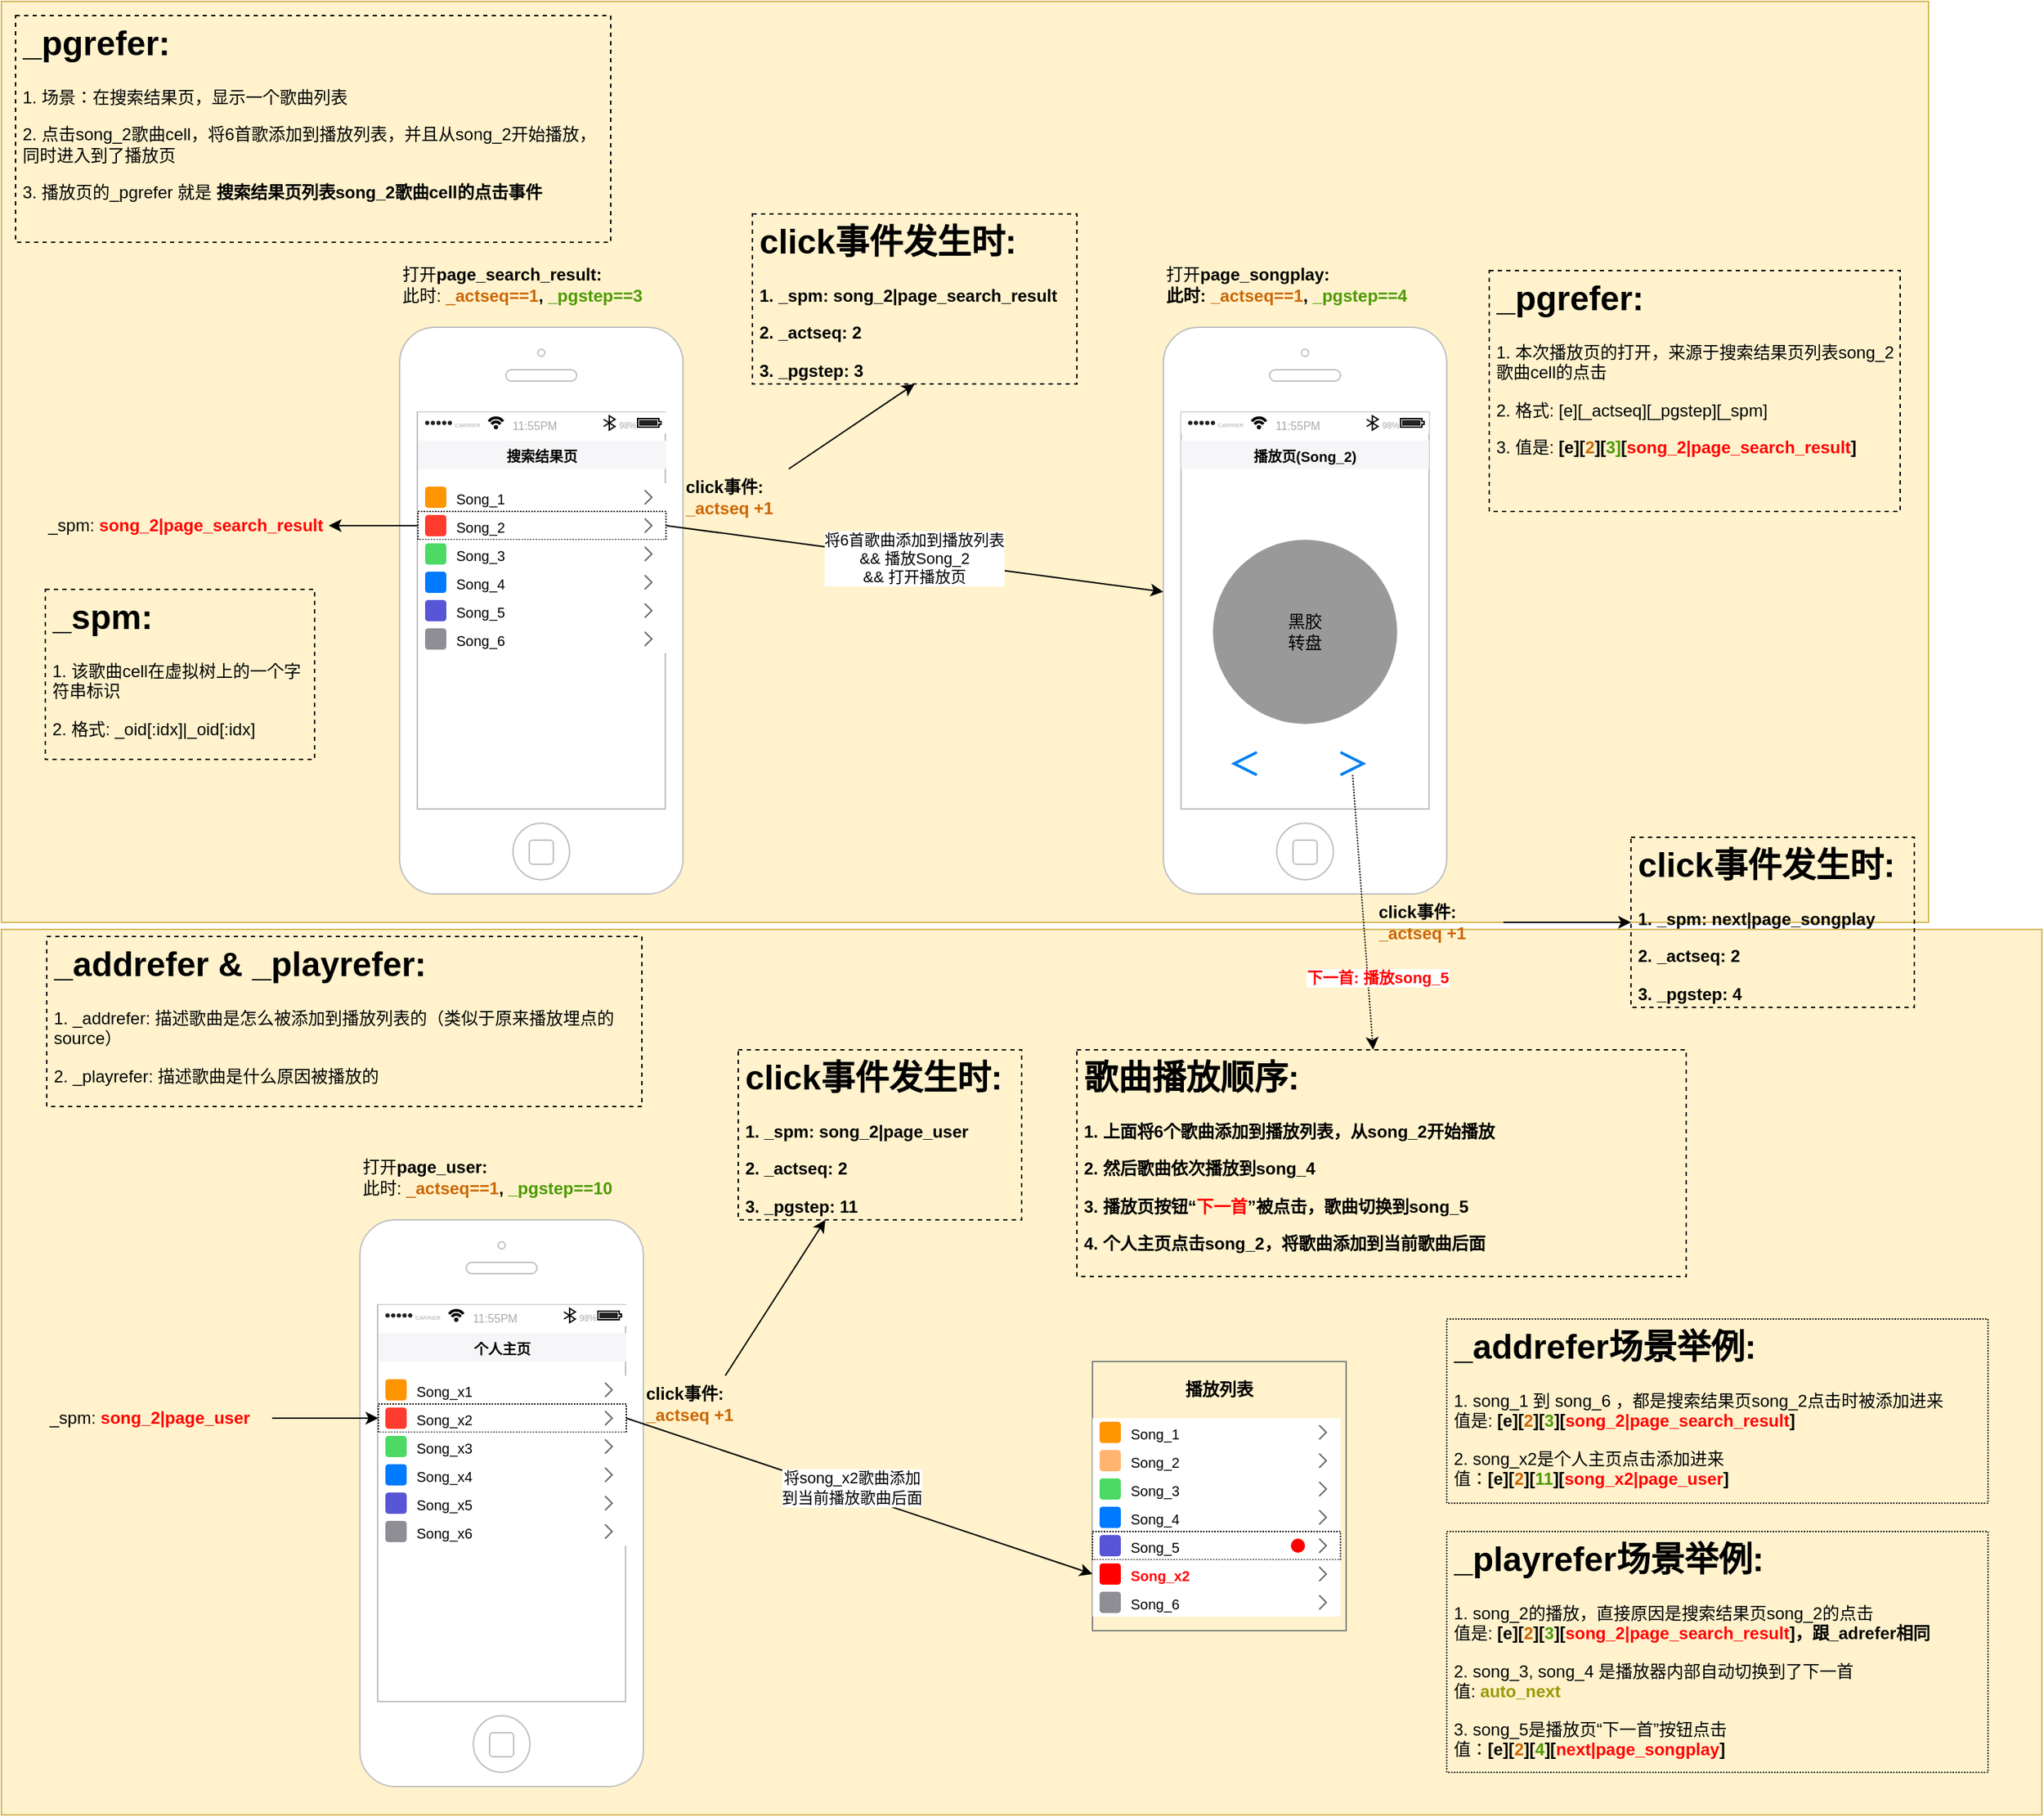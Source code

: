 <mxfile version="14.9.3" type="github">
  <diagram id="2d6VyGCob0dpQfUCWXrP" name="Page-1">
    <mxGraphModel dx="1666" dy="769" grid="1" gridSize="10" guides="1" tooltips="1" connect="1" arrows="1" fold="1" page="1" pageScale="1" pageWidth="827" pageHeight="1169" math="0" shadow="0">
      <root>
        <mxCell id="0" />
        <mxCell id="1" parent="0" />
        <mxCell id="RHOeQ5nuBcO2eh5tlr7r-1" value="" style="rounded=0;whiteSpace=wrap;html=1;fillColor=#fff2cc;strokeColor=#d6b656;" vertex="1" parent="1">
          <mxGeometry x="20" y="705" width="1440" height="625" as="geometry" />
        </mxCell>
        <mxCell id="n5WvTJoM9-6J8rUbUYpR-1" value="" style="rounded=0;whiteSpace=wrap;html=1;fillColor=#fff2cc;strokeColor=#d6b656;" parent="1" vertex="1">
          <mxGeometry x="20" y="50" width="1360" height="650" as="geometry" />
        </mxCell>
        <mxCell id="yfKhijPMggqKRTxiLk1A-2" value="" style="html=1;verticalLabelPosition=bottom;labelBackgroundColor=#ffffff;verticalAlign=top;shadow=0;dashed=0;strokeWidth=1;shape=mxgraph.ios7.misc.iphone;strokeColor=#c0c0c0;" parent="1" vertex="1">
          <mxGeometry x="301" y="280" width="200" height="400" as="geometry" />
        </mxCell>
        <mxCell id="yfKhijPMggqKRTxiLk1A-10" value="" style="html=1;strokeWidth=1;shadow=0;dashed=0;shape=mxgraph.ios7ui.appBar;fillColor=#ffffff;gradientColor=none;" parent="1" vertex="1">
          <mxGeometry x="314" y="340" width="175" height="15" as="geometry" />
        </mxCell>
        <mxCell id="yfKhijPMggqKRTxiLk1A-11" value="CARRIER" style="shape=rect;align=left;fontSize=8;spacingLeft=24;fontSize=4;fontColor=#aaaaaa;strokeColor=none;fillColor=none;spacingTop=4;" parent="yfKhijPMggqKRTxiLk1A-10" vertex="1">
          <mxGeometry y="0.5" width="50" height="13" relative="1" as="geometry">
            <mxPoint y="-6.5" as="offset" />
          </mxGeometry>
        </mxCell>
        <mxCell id="yfKhijPMggqKRTxiLk1A-12" value="11:55PM" style="shape=rect;fontSize=8;fontColor=#aaaaaa;strokeColor=none;fillColor=none;spacingTop=4;" parent="yfKhijPMggqKRTxiLk1A-10" vertex="1">
          <mxGeometry x="0.5" y="0.5" width="50" height="13" relative="1" as="geometry">
            <mxPoint x="-30" y="-6.5" as="offset" />
          </mxGeometry>
        </mxCell>
        <mxCell id="yfKhijPMggqKRTxiLk1A-13" value="98%" style="shape=rect;align=right;fontSize=8;spacingRight=19;fontSize=6;fontColor=#aaaaaa;strokeColor=none;fillColor=none;spacingTop=4;" parent="yfKhijPMggqKRTxiLk1A-10" vertex="1">
          <mxGeometry x="1" y="0.5" width="45" height="13" relative="1" as="geometry">
            <mxPoint x="-45" y="-6.5" as="offset" />
          </mxGeometry>
        </mxCell>
        <mxCell id="yfKhijPMggqKRTxiLk1A-14" value="" style="html=1;verticalLabelPosition=bottom;labelBackgroundColor=#ffffff;verticalAlign=top;shadow=0;dashed=0;strokeWidth=1;shape=mxgraph.ios7.misc.iphone;strokeColor=#c0c0c0;" parent="1" vertex="1">
          <mxGeometry x="840" y="280" width="200" height="400" as="geometry" />
        </mxCell>
        <mxCell id="yfKhijPMggqKRTxiLk1A-15" value="" style="shape=rect;fillColor=#F6F6F8;strokeColor=none;" parent="1" vertex="1">
          <mxGeometry x="314" y="360" width="175" height="20" as="geometry" />
        </mxCell>
        <mxCell id="yfKhijPMggqKRTxiLk1A-16" value="搜索结果页" style="text;fontSize=10;verticalAlign=middle;align=center;spacingTop=2;fontStyle=1" parent="yfKhijPMggqKRTxiLk1A-15" vertex="1">
          <mxGeometry x="58.689" width="57.622" height="20" as="geometry" />
        </mxCell>
        <mxCell id="yfKhijPMggqKRTxiLk1A-24" value="" style="shape=rect;strokeColor=none;fillColor=#ffffff;gradientColor=none;shadow=0;" parent="1" vertex="1">
          <mxGeometry x="314" y="390" width="175" height="120" as="geometry" />
        </mxCell>
        <mxCell id="yfKhijPMggqKRTxiLk1A-25" value="Song_1" style="shape=rect;strokeColor=none;fontSize=10;fontColor=#000000;resizeWidth=1;align=left;spacingLeft=25;spacingTop=2;" parent="yfKhijPMggqKRTxiLk1A-24" vertex="1">
          <mxGeometry width="175" height="20" relative="1" as="geometry" />
        </mxCell>
        <mxCell id="yfKhijPMggqKRTxiLk1A-26" value="" style="shape=rect;rounded=1;rSize=3;strokeColor=none;fillColor=#FF9501;" parent="yfKhijPMggqKRTxiLk1A-25" vertex="1">
          <mxGeometry y="0.5" width="15" height="15" relative="1" as="geometry">
            <mxPoint x="5" y="-7.5" as="offset" />
          </mxGeometry>
        </mxCell>
        <mxCell id="yfKhijPMggqKRTxiLk1A-27" value="" style="shape=mxgraph.ios7.misc.right;strokeColor=#666666;" parent="yfKhijPMggqKRTxiLk1A-25" vertex="1">
          <mxGeometry x="1" y="0.5" width="5" height="10" relative="1" as="geometry">
            <mxPoint x="-15" y="-5" as="offset" />
          </mxGeometry>
        </mxCell>
        <mxCell id="yfKhijPMggqKRTxiLk1A-28" value="Song_2" style="shape=rect;fontSize=10;fontColor=#000000;resizeWidth=1;align=left;spacingLeft=25;spacingTop=2;dashed=1;dashPattern=1 1;" parent="yfKhijPMggqKRTxiLk1A-24" vertex="1">
          <mxGeometry width="175" height="20" relative="1" as="geometry">
            <mxPoint y="20" as="offset" />
          </mxGeometry>
        </mxCell>
        <mxCell id="yfKhijPMggqKRTxiLk1A-29" value="" style="shape=rect;rounded=1;rSize=3;strokeColor=none;fillColor=#FF3B2F;" parent="yfKhijPMggqKRTxiLk1A-28" vertex="1">
          <mxGeometry y="0.5" width="15" height="15" relative="1" as="geometry">
            <mxPoint x="5" y="-7.5" as="offset" />
          </mxGeometry>
        </mxCell>
        <mxCell id="yfKhijPMggqKRTxiLk1A-30" value="" style="shape=mxgraph.ios7.misc.right;strokeColor=#666666;" parent="yfKhijPMggqKRTxiLk1A-28" vertex="1">
          <mxGeometry x="1" y="0.5" width="5" height="10" relative="1" as="geometry">
            <mxPoint x="-15" y="-5" as="offset" />
          </mxGeometry>
        </mxCell>
        <mxCell id="yfKhijPMggqKRTxiLk1A-31" value="Song_3" style="shape=rect;strokeColor=none;fontSize=10;fontColor=#000000;resizeWidth=1;align=left;spacingLeft=25;spacingTop=2;" parent="yfKhijPMggqKRTxiLk1A-24" vertex="1">
          <mxGeometry width="175" height="20" relative="1" as="geometry">
            <mxPoint y="40" as="offset" />
          </mxGeometry>
        </mxCell>
        <mxCell id="yfKhijPMggqKRTxiLk1A-32" value="" style="shape=rect;rounded=1;rSize=3;strokeColor=none;fillColor=#4CDA64;" parent="yfKhijPMggqKRTxiLk1A-31" vertex="1">
          <mxGeometry y="0.5" width="15" height="15" relative="1" as="geometry">
            <mxPoint x="5" y="-7.5" as="offset" />
          </mxGeometry>
        </mxCell>
        <mxCell id="yfKhijPMggqKRTxiLk1A-33" value="" style="shape=mxgraph.ios7.misc.right;strokeColor=#666666;" parent="yfKhijPMggqKRTxiLk1A-31" vertex="1">
          <mxGeometry x="1" y="0.5" width="5" height="10" relative="1" as="geometry">
            <mxPoint x="-15" y="-5" as="offset" />
          </mxGeometry>
        </mxCell>
        <mxCell id="yfKhijPMggqKRTxiLk1A-34" value="Song_4" style="shape=rect;strokeColor=none;fontSize=10;fontColor=#000000;resizeWidth=1;align=left;spacingLeft=25;spacingTop=2;" parent="yfKhijPMggqKRTxiLk1A-24" vertex="1">
          <mxGeometry width="175" height="20" relative="1" as="geometry">
            <mxPoint y="60" as="offset" />
          </mxGeometry>
        </mxCell>
        <mxCell id="yfKhijPMggqKRTxiLk1A-35" value="" style="shape=rect;rounded=1;rSize=3;strokeColor=none;fillColor=#007AFF;" parent="yfKhijPMggqKRTxiLk1A-34" vertex="1">
          <mxGeometry y="0.5" width="15" height="15" relative="1" as="geometry">
            <mxPoint x="5" y="-7.5" as="offset" />
          </mxGeometry>
        </mxCell>
        <mxCell id="yfKhijPMggqKRTxiLk1A-36" value="" style="shape=mxgraph.ios7.misc.right;strokeColor=#666666;" parent="yfKhijPMggqKRTxiLk1A-34" vertex="1">
          <mxGeometry x="1" y="0.5" width="5" height="10" relative="1" as="geometry">
            <mxPoint x="-15" y="-5" as="offset" />
          </mxGeometry>
        </mxCell>
        <mxCell id="yfKhijPMggqKRTxiLk1A-58" style="edgeStyle=none;rounded=0;orthogonalLoop=1;jettySize=auto;html=1;" parent="yfKhijPMggqKRTxiLk1A-24" source="yfKhijPMggqKRTxiLk1A-28" target="yfKhijPMggqKRTxiLk1A-57" edge="1">
          <mxGeometry relative="1" as="geometry" />
        </mxCell>
        <mxCell id="yfKhijPMggqKRTxiLk1A-49" value="将6首歌曲添加到播放列表&lt;br&gt;&amp;amp;&amp;amp; 播放Song_2&lt;br&gt;&amp;amp;&amp;amp; 打开播放页" style="rounded=0;orthogonalLoop=1;jettySize=auto;html=1;exitX=1;exitY=0.5;exitDx=0;exitDy=0;" parent="yfKhijPMggqKRTxiLk1A-24" source="yfKhijPMggqKRTxiLk1A-28" target="yfKhijPMggqKRTxiLk1A-14" edge="1">
          <mxGeometry relative="1" as="geometry" />
        </mxCell>
        <mxCell id="yfKhijPMggqKRTxiLk1A-37" value="Song_5" style="shape=rect;strokeColor=none;fontSize=10;fontColor=#000000;resizeWidth=1;align=left;spacingLeft=25;spacingTop=2;" parent="yfKhijPMggqKRTxiLk1A-24" vertex="1">
          <mxGeometry width="175" height="20" relative="1" as="geometry">
            <mxPoint y="80" as="offset" />
          </mxGeometry>
        </mxCell>
        <mxCell id="yfKhijPMggqKRTxiLk1A-38" value="" style="shape=rect;rounded=1;rSize=3;strokeColor=none;fillColor=#5855D6;" parent="yfKhijPMggqKRTxiLk1A-37" vertex="1">
          <mxGeometry y="0.5" width="15" height="15" relative="1" as="geometry">
            <mxPoint x="5" y="-7.5" as="offset" />
          </mxGeometry>
        </mxCell>
        <mxCell id="yfKhijPMggqKRTxiLk1A-39" value="" style="shape=mxgraph.ios7.misc.right;strokeColor=#666666;" parent="yfKhijPMggqKRTxiLk1A-37" vertex="1">
          <mxGeometry x="1" y="0.5" width="5" height="10" relative="1" as="geometry">
            <mxPoint x="-15" y="-5" as="offset" />
          </mxGeometry>
        </mxCell>
        <mxCell id="yfKhijPMggqKRTxiLk1A-40" value="Song_6" style="shape=rect;strokeColor=none;fontSize=10;fontColor=#000000;resizeWidth=1;align=left;spacingLeft=25;spacingTop=2;" parent="yfKhijPMggqKRTxiLk1A-24" vertex="1">
          <mxGeometry width="175" height="20" relative="1" as="geometry">
            <mxPoint y="100" as="offset" />
          </mxGeometry>
        </mxCell>
        <mxCell id="yfKhijPMggqKRTxiLk1A-41" value="" style="shape=rect;rounded=1;rSize=3;strokeColor=none;fillColor=#8F8E94;" parent="yfKhijPMggqKRTxiLk1A-40" vertex="1">
          <mxGeometry y="0.5" width="15" height="15" relative="1" as="geometry">
            <mxPoint x="5" y="-7.5" as="offset" />
          </mxGeometry>
        </mxCell>
        <mxCell id="yfKhijPMggqKRTxiLk1A-42" value="" style="shape=mxgraph.ios7.misc.right;strokeColor=#666666;" parent="yfKhijPMggqKRTxiLk1A-40" vertex="1">
          <mxGeometry x="1" y="0.5" width="5" height="10" relative="1" as="geometry">
            <mxPoint x="-15" y="-5" as="offset" />
          </mxGeometry>
        </mxCell>
        <mxCell id="yfKhijPMggqKRTxiLk1A-43" value="" style="shape=rect;fillColor=#F6F6F8;strokeColor=none;" parent="1" vertex="1">
          <mxGeometry x="852.5" y="360" width="175" height="20" as="geometry" />
        </mxCell>
        <mxCell id="yfKhijPMggqKRTxiLk1A-44" value="播放页(Song_2)" style="text;fontSize=10;verticalAlign=middle;align=center;spacingTop=2;fontStyle=1" parent="yfKhijPMggqKRTxiLk1A-43" vertex="1">
          <mxGeometry x="58.689" width="57.622" height="20" as="geometry" />
        </mxCell>
        <mxCell id="yfKhijPMggqKRTxiLk1A-45" value="" style="html=1;strokeWidth=1;shadow=0;dashed=0;shape=mxgraph.ios7ui.appBar;fillColor=#ffffff;gradientColor=none;" parent="1" vertex="1">
          <mxGeometry x="852.5" y="340" width="175" height="15" as="geometry" />
        </mxCell>
        <mxCell id="yfKhijPMggqKRTxiLk1A-46" value="CARRIER" style="shape=rect;align=left;fontSize=8;spacingLeft=24;fontSize=4;fontColor=#aaaaaa;strokeColor=none;fillColor=none;spacingTop=4;" parent="yfKhijPMggqKRTxiLk1A-45" vertex="1">
          <mxGeometry y="0.5" width="50" height="13" relative="1" as="geometry">
            <mxPoint y="-6.5" as="offset" />
          </mxGeometry>
        </mxCell>
        <mxCell id="yfKhijPMggqKRTxiLk1A-47" value="11:55PM" style="shape=rect;fontSize=8;fontColor=#aaaaaa;strokeColor=none;fillColor=none;spacingTop=4;" parent="yfKhijPMggqKRTxiLk1A-45" vertex="1">
          <mxGeometry x="0.5" y="0.5" width="50" height="13" relative="1" as="geometry">
            <mxPoint x="-30" y="-6.5" as="offset" />
          </mxGeometry>
        </mxCell>
        <mxCell id="yfKhijPMggqKRTxiLk1A-48" value="98%" style="shape=rect;align=right;fontSize=8;spacingRight=19;fontSize=6;fontColor=#aaaaaa;strokeColor=none;fillColor=none;spacingTop=4;" parent="yfKhijPMggqKRTxiLk1A-45" vertex="1">
          <mxGeometry x="1" y="0.5" width="45" height="13" relative="1" as="geometry">
            <mxPoint x="-45" y="-6.5" as="offset" />
          </mxGeometry>
        </mxCell>
        <mxCell id="yfKhijPMggqKRTxiLk1A-52" value="黑胶&lt;br&gt;转盘" style="ellipse;whiteSpace=wrap;html=1;aspect=fixed;shadow=0;gradientColor=none;strokeColor=none;fillColor=#999999;" parent="1" vertex="1">
          <mxGeometry x="875" y="430" width="130" height="130" as="geometry" />
        </mxCell>
        <mxCell id="yfKhijPMggqKRTxiLk1A-54" value="打开&lt;b&gt;page_search_result:&lt;/b&gt;&lt;br&gt;此时: &lt;font color=&quot;#cc6600&quot;&gt;_&lt;/font&gt;&lt;b&gt;&lt;font color=&quot;#cc6600&quot;&gt;actseq==1&lt;/font&gt;, &lt;font color=&quot;#4d9900&quot;&gt;_pgstep==3&lt;/font&gt;&lt;br&gt;&lt;/b&gt;" style="text;html=1;strokeColor=none;fillColor=none;align=left;verticalAlign=middle;whiteSpace=wrap;rounded=0;shadow=0;" parent="1" vertex="1">
          <mxGeometry x="301" y="230" width="210" height="40" as="geometry" />
        </mxCell>
        <mxCell id="yfKhijPMggqKRTxiLk1A-57" value="_spm: &lt;b&gt;&lt;font color=&quot;#ff0000&quot;&gt;song_2|page_search_result&lt;/font&gt;&lt;/b&gt;" style="text;html=1;strokeColor=none;fillColor=none;align=left;verticalAlign=middle;whiteSpace=wrap;rounded=0;shadow=0;" parent="1" vertex="1">
          <mxGeometry x="51" y="410" width="200" height="20" as="geometry" />
        </mxCell>
        <mxCell id="yfKhijPMggqKRTxiLk1A-107" style="edgeStyle=none;rounded=0;orthogonalLoop=1;jettySize=auto;html=1;entryX=0.5;entryY=1;entryDx=0;entryDy=0;" parent="1" source="yfKhijPMggqKRTxiLk1A-59" target="yfKhijPMggqKRTxiLk1A-106" edge="1">
          <mxGeometry relative="1" as="geometry" />
        </mxCell>
        <mxCell id="yfKhijPMggqKRTxiLk1A-59" value="&lt;b&gt;click事件:&lt;br&gt;&lt;font color=&quot;#cc6600&quot;&gt;_actseq +1&lt;/font&gt;&lt;br&gt;&lt;/b&gt;" style="text;html=1;strokeColor=none;fillColor=none;align=left;verticalAlign=middle;whiteSpace=wrap;rounded=0;shadow=0;" parent="1" vertex="1">
          <mxGeometry x="501" y="380" width="90" height="40" as="geometry" />
        </mxCell>
        <mxCell id="yfKhijPMggqKRTxiLk1A-60" value="打开&lt;b&gt;page_songplay:&lt;br&gt;此时: &lt;font color=&quot;#cc6600&quot;&gt;_actseq==1&lt;/font&gt;, &lt;font color=&quot;#4d9900&quot;&gt;_pgstep==4&lt;/font&gt;&lt;br&gt;&lt;/b&gt;" style="text;html=1;strokeColor=none;fillColor=none;align=left;verticalAlign=middle;whiteSpace=wrap;rounded=0;shadow=0;" parent="1" vertex="1">
          <mxGeometry x="840" y="230" width="200" height="40" as="geometry" />
        </mxCell>
        <mxCell id="yfKhijPMggqKRTxiLk1A-61" value="&lt;h1&gt;_pgrefer:&lt;/h1&gt;&lt;p&gt;1. 本次播放页的打开，来源于搜索结果页列表song_2歌曲cell的点击&lt;/p&gt;&lt;p&gt;2. 格式: [e][_actseq][_pgstep][_spm]&lt;/p&gt;&lt;p&gt;3. 值是: &lt;b&gt;[e][&lt;font color=&quot;#cc6600&quot;&gt;2&lt;/font&gt;][&lt;font color=&quot;#4d9900&quot;&gt;3]&lt;/font&gt;[&lt;font color=&quot;#ff0000&quot;&gt;song_2|page_search_result&lt;/font&gt;]&lt;/b&gt;&lt;/p&gt;" style="text;html=1;fillColor=none;spacing=5;spacingTop=-20;whiteSpace=wrap;overflow=hidden;rounded=0;shadow=0;strokeColor=#000000;dashed=1;" parent="1" vertex="1">
          <mxGeometry x="1070" y="240" width="290" height="170" as="geometry" />
        </mxCell>
        <mxCell id="yfKhijPMggqKRTxiLk1A-62" value="&lt;h1&gt;_pgrefer:&lt;/h1&gt;&lt;p&gt;1. 场景：在搜索结果页，显示一个歌曲列表&lt;/p&gt;&lt;p&gt;2. 点击song_2歌曲cell，将6首歌添加到播放列表，并且从song_2开始播放，同时进入到了播放页&lt;/p&gt;&lt;p&gt;3. 播放页的_pgrefer 就是 &lt;b&gt;搜索结果页列表song_2歌曲cell的点击事件&lt;/b&gt;&lt;/p&gt;" style="text;html=1;fillColor=none;spacing=5;spacingTop=-20;whiteSpace=wrap;overflow=hidden;rounded=0;shadow=0;dashed=1;strokeColor=#000000;" parent="1" vertex="1">
          <mxGeometry x="30" y="60" width="420" height="160" as="geometry" />
        </mxCell>
        <mxCell id="yfKhijPMggqKRTxiLk1A-63" value="&lt;h1&gt;_spm:&lt;/h1&gt;&lt;p&gt;1. 该歌曲cell在虚拟树上的一个字符串标识&lt;/p&gt;&lt;p&gt;2. 格式: _oid[:idx]|_oid[:idx]&lt;/p&gt;" style="text;html=1;fillColor=none;spacing=5;spacingTop=-20;whiteSpace=wrap;overflow=hidden;rounded=0;shadow=0;dashed=1;strokeColor=#000000;" parent="1" vertex="1">
          <mxGeometry x="51" y="465" width="190" height="120" as="geometry" />
        </mxCell>
        <mxCell id="yfKhijPMggqKRTxiLk1A-64" value="&lt;h1&gt;_addrefer &amp;amp; _playrefer:&lt;/h1&gt;&lt;p&gt;1. _addrefer: 描述歌曲是怎么被添加到播放列表的（类似于原来播放埋点的source）&lt;/p&gt;&lt;p&gt;2. _playrefer: 描述歌曲是什么原因被播放的&lt;/p&gt;" style="text;html=1;fillColor=none;spacing=5;spacingTop=-20;whiteSpace=wrap;overflow=hidden;rounded=0;shadow=0;dashed=1;strokeColor=#000000;" parent="1" vertex="1">
          <mxGeometry x="52" y="710" width="420" height="120" as="geometry" />
        </mxCell>
        <mxCell id="yfKhijPMggqKRTxiLk1A-106" value="&lt;h1&gt;click事件发生时:&lt;/h1&gt;&lt;p&gt;&lt;b&gt;1. _spm: song_2|page_search_result&lt;/b&gt;&lt;/p&gt;&lt;p&gt;&lt;b&gt;2. _actseq: 2&lt;br&gt;&lt;/b&gt;&lt;/p&gt;&lt;p&gt;&lt;b&gt;3. _pgstep: 3&lt;/b&gt;&lt;/p&gt;" style="text;html=1;fillColor=none;spacing=5;spacingTop=-20;whiteSpace=wrap;overflow=hidden;rounded=0;shadow=0;dashed=1;strokeColor=#000000;" parent="1" vertex="1">
          <mxGeometry x="550" y="200" width="229" height="120" as="geometry" />
        </mxCell>
        <mxCell id="yfKhijPMggqKRTxiLk1A-130" value="" style="whiteSpace=wrap;html=1;shadow=0;gradientColor=none;fillColor=none;strokeColor=#808080;" parent="1" vertex="1">
          <mxGeometry x="790" y="1010" width="179" height="190" as="geometry" />
        </mxCell>
        <mxCell id="yfKhijPMggqKRTxiLk1A-131" value="" style="shape=rect;strokeColor=none;fillColor=#ffffff;gradientColor=none;shadow=0;" parent="1" vertex="1">
          <mxGeometry x="790" y="1050" width="175" height="120" as="geometry" />
        </mxCell>
        <mxCell id="yfKhijPMggqKRTxiLk1A-132" value="Song_1" style="shape=rect;strokeColor=none;fontSize=10;fontColor=#000000;resizeWidth=1;align=left;spacingLeft=25;spacingTop=2;" parent="yfKhijPMggqKRTxiLk1A-131" vertex="1">
          <mxGeometry width="175" height="20" relative="1" as="geometry" />
        </mxCell>
        <mxCell id="yfKhijPMggqKRTxiLk1A-133" value="" style="shape=rect;rounded=1;rSize=3;strokeColor=none;fillColor=#FF9501;" parent="yfKhijPMggqKRTxiLk1A-132" vertex="1">
          <mxGeometry y="0.5" width="15" height="15" relative="1" as="geometry">
            <mxPoint x="5" y="-7.5" as="offset" />
          </mxGeometry>
        </mxCell>
        <mxCell id="yfKhijPMggqKRTxiLk1A-134" value="" style="shape=mxgraph.ios7.misc.right;strokeColor=#666666;" parent="yfKhijPMggqKRTxiLk1A-132" vertex="1">
          <mxGeometry x="1" y="0.5" width="5" height="10" relative="1" as="geometry">
            <mxPoint x="-15" y="-5" as="offset" />
          </mxGeometry>
        </mxCell>
        <mxCell id="yfKhijPMggqKRTxiLk1A-135" value="Song_2" style="shape=rect;strokeColor=none;fontSize=10;fontColor=#000000;resizeWidth=1;align=left;spacingLeft=25;spacingTop=2;" parent="yfKhijPMggqKRTxiLk1A-131" vertex="1">
          <mxGeometry width="175" height="20" relative="1" as="geometry">
            <mxPoint y="20" as="offset" />
          </mxGeometry>
        </mxCell>
        <mxCell id="yfKhijPMggqKRTxiLk1A-136" value="" style="shape=rect;rounded=1;rSize=3;strokeColor=none;fillColor=#FFB570;" parent="yfKhijPMggqKRTxiLk1A-135" vertex="1">
          <mxGeometry y="0.5" width="15" height="15" relative="1" as="geometry">
            <mxPoint x="5" y="-7.5" as="offset" />
          </mxGeometry>
        </mxCell>
        <mxCell id="yfKhijPMggqKRTxiLk1A-137" value="" style="shape=mxgraph.ios7.misc.right;strokeColor=#666666;" parent="yfKhijPMggqKRTxiLk1A-135" vertex="1">
          <mxGeometry x="1" y="0.5" width="5" height="10" relative="1" as="geometry">
            <mxPoint x="-15" y="-5" as="offset" />
          </mxGeometry>
        </mxCell>
        <mxCell id="yfKhijPMggqKRTxiLk1A-138" value="Song_3" style="shape=rect;strokeColor=none;fontSize=10;fontColor=#000000;resizeWidth=1;align=left;spacingLeft=25;spacingTop=2;" parent="yfKhijPMggqKRTxiLk1A-131" vertex="1">
          <mxGeometry width="175" height="20" relative="1" as="geometry">
            <mxPoint y="40" as="offset" />
          </mxGeometry>
        </mxCell>
        <mxCell id="yfKhijPMggqKRTxiLk1A-139" value="" style="shape=rect;rounded=1;rSize=3;strokeColor=none;fillColor=#4CDA64;" parent="yfKhijPMggqKRTxiLk1A-138" vertex="1">
          <mxGeometry y="0.5" width="15" height="15" relative="1" as="geometry">
            <mxPoint x="5" y="-7.5" as="offset" />
          </mxGeometry>
        </mxCell>
        <mxCell id="yfKhijPMggqKRTxiLk1A-140" value="" style="shape=mxgraph.ios7.misc.right;strokeColor=#666666;" parent="yfKhijPMggqKRTxiLk1A-138" vertex="1">
          <mxGeometry x="1" y="0.5" width="5" height="10" relative="1" as="geometry">
            <mxPoint x="-15" y="-5" as="offset" />
          </mxGeometry>
        </mxCell>
        <mxCell id="yfKhijPMggqKRTxiLk1A-141" value="Song_4" style="shape=rect;strokeColor=none;fontSize=10;fontColor=#000000;resizeWidth=1;align=left;spacingLeft=25;spacingTop=2;" parent="yfKhijPMggqKRTxiLk1A-131" vertex="1">
          <mxGeometry width="175" height="20" relative="1" as="geometry">
            <mxPoint y="60" as="offset" />
          </mxGeometry>
        </mxCell>
        <mxCell id="yfKhijPMggqKRTxiLk1A-142" value="" style="shape=rect;rounded=1;rSize=3;strokeColor=none;fillColor=#007AFF;" parent="yfKhijPMggqKRTxiLk1A-141" vertex="1">
          <mxGeometry y="0.5" width="15" height="15" relative="1" as="geometry">
            <mxPoint x="5" y="-7.5" as="offset" />
          </mxGeometry>
        </mxCell>
        <mxCell id="yfKhijPMggqKRTxiLk1A-143" value="" style="shape=mxgraph.ios7.misc.right;strokeColor=#666666;" parent="yfKhijPMggqKRTxiLk1A-141" vertex="1">
          <mxGeometry x="1" y="0.5" width="5" height="10" relative="1" as="geometry">
            <mxPoint x="-15" y="-5" as="offset" />
          </mxGeometry>
        </mxCell>
        <mxCell id="yfKhijPMggqKRTxiLk1A-144" style="edgeStyle=none;rounded=0;orthogonalLoop=1;jettySize=auto;html=1;" parent="yfKhijPMggqKRTxiLk1A-131" source="yfKhijPMggqKRTxiLk1A-135" edge="1">
          <mxGeometry relative="1" as="geometry" />
        </mxCell>
        <mxCell id="yfKhijPMggqKRTxiLk1A-145" value="将6首歌曲添加到播放列表&lt;br&gt;&amp;amp;&amp;amp; 播放Song_2&lt;br&gt;&amp;amp;&amp;amp; 打开播放页" style="rounded=0;orthogonalLoop=1;jettySize=auto;html=1;exitX=1;exitY=0.5;exitDx=0;exitDy=0;" parent="yfKhijPMggqKRTxiLk1A-131" source="yfKhijPMggqKRTxiLk1A-135" edge="1">
          <mxGeometry relative="1" as="geometry" />
        </mxCell>
        <mxCell id="yfKhijPMggqKRTxiLk1A-146" value="Song_5" style="shape=rect;fontSize=10;fontColor=#000000;resizeWidth=1;align=left;spacingLeft=25;spacingTop=2;dashed=1;dashPattern=1 1;" parent="yfKhijPMggqKRTxiLk1A-131" vertex="1">
          <mxGeometry width="175" height="20" relative="1" as="geometry">
            <mxPoint y="80" as="offset" />
          </mxGeometry>
        </mxCell>
        <mxCell id="yfKhijPMggqKRTxiLk1A-147" value="" style="shape=rect;rounded=1;rSize=3;strokeColor=none;fillColor=#5855D6;" parent="yfKhijPMggqKRTxiLk1A-146" vertex="1">
          <mxGeometry y="0.5" width="15" height="15" relative="1" as="geometry">
            <mxPoint x="5" y="-7.5" as="offset" />
          </mxGeometry>
        </mxCell>
        <mxCell id="yfKhijPMggqKRTxiLk1A-148" value="" style="shape=mxgraph.ios7.misc.right;strokeColor=#666666;" parent="yfKhijPMggqKRTxiLk1A-146" vertex="1">
          <mxGeometry x="1" y="0.5" width="5" height="10" relative="1" as="geometry">
            <mxPoint x="-15" y="-5" as="offset" />
          </mxGeometry>
        </mxCell>
        <mxCell id="yfKhijPMggqKRTxiLk1A-194" value="" style="ellipse;whiteSpace=wrap;html=1;aspect=fixed;shadow=0;gradientColor=none;fontColor=#FF0000;fillColor=#FF0000;strokeColor=none;" parent="yfKhijPMggqKRTxiLk1A-146" vertex="1">
          <mxGeometry x="140" y="5" width="10" height="10" as="geometry" />
        </mxCell>
        <mxCell id="yfKhijPMggqKRTxiLk1A-149" value="Song_x2" style="shape=rect;strokeColor=none;fontSize=10;resizeWidth=1;align=left;spacingLeft=25;spacingTop=2;fontStyle=1;fontColor=#FF0000;" parent="yfKhijPMggqKRTxiLk1A-131" vertex="1">
          <mxGeometry width="175" height="20" relative="1" as="geometry">
            <mxPoint y="100" as="offset" />
          </mxGeometry>
        </mxCell>
        <mxCell id="yfKhijPMggqKRTxiLk1A-150" value="" style="shape=rect;rounded=1;rSize=3;strokeColor=none;fillColor=#FF0000;" parent="yfKhijPMggqKRTxiLk1A-149" vertex="1">
          <mxGeometry y="0.5" width="15" height="15" relative="1" as="geometry">
            <mxPoint x="5" y="-7.5" as="offset" />
          </mxGeometry>
        </mxCell>
        <mxCell id="yfKhijPMggqKRTxiLk1A-151" value="" style="shape=mxgraph.ios7.misc.right;strokeColor=#666666;" parent="yfKhijPMggqKRTxiLk1A-149" vertex="1">
          <mxGeometry x="1" y="0.5" width="5" height="10" relative="1" as="geometry">
            <mxPoint x="-15" y="-5" as="offset" />
          </mxGeometry>
        </mxCell>
        <mxCell id="yfKhijPMggqKRTxiLk1A-153" value="&lt;b&gt;播放列表&lt;/b&gt;" style="text;html=1;strokeColor=none;fillColor=none;align=center;verticalAlign=middle;whiteSpace=wrap;rounded=0;shadow=0;" parent="1" vertex="1">
          <mxGeometry x="839" y="1020" width="81" height="20" as="geometry" />
        </mxCell>
        <mxCell id="yfKhijPMggqKRTxiLk1A-154" value="Song_6" style="shape=rect;strokeColor=none;fontSize=10;fontColor=#000000;resizeWidth=1;align=left;spacingLeft=25;spacingTop=2;" parent="1" vertex="1">
          <mxGeometry x="790" y="1170" width="175" height="20" as="geometry" />
        </mxCell>
        <mxCell id="yfKhijPMggqKRTxiLk1A-155" value="" style="shape=rect;rounded=1;rSize=3;strokeColor=none;fillColor=#8F8E94;" parent="yfKhijPMggqKRTxiLk1A-154" vertex="1">
          <mxGeometry y="0.5" width="15" height="15" relative="1" as="geometry">
            <mxPoint x="5" y="-7.5" as="offset" />
          </mxGeometry>
        </mxCell>
        <mxCell id="yfKhijPMggqKRTxiLk1A-156" value="" style="shape=mxgraph.ios7.misc.right;strokeColor=#666666;" parent="yfKhijPMggqKRTxiLk1A-154" vertex="1">
          <mxGeometry x="1" y="0.5" width="5" height="10" relative="1" as="geometry">
            <mxPoint x="-15" y="-5" as="offset" />
          </mxGeometry>
        </mxCell>
        <mxCell id="yfKhijPMggqKRTxiLk1A-160" value="" style="html=1;verticalLabelPosition=bottom;labelBackgroundColor=#ffffff;verticalAlign=top;shadow=0;dashed=0;strokeWidth=1;shape=mxgraph.ios7.misc.iphone;strokeColor=#c0c0c0;" parent="1" vertex="1">
          <mxGeometry x="273" y="910" width="200" height="400" as="geometry" />
        </mxCell>
        <mxCell id="yfKhijPMggqKRTxiLk1A-161" value="" style="html=1;strokeWidth=1;shadow=0;dashed=0;shape=mxgraph.ios7ui.appBar;fillColor=#ffffff;gradientColor=none;" parent="1" vertex="1">
          <mxGeometry x="286" y="970" width="175" height="15" as="geometry" />
        </mxCell>
        <mxCell id="yfKhijPMggqKRTxiLk1A-162" value="CARRIER" style="shape=rect;align=left;fontSize=8;spacingLeft=24;fontSize=4;fontColor=#aaaaaa;strokeColor=none;fillColor=none;spacingTop=4;" parent="yfKhijPMggqKRTxiLk1A-161" vertex="1">
          <mxGeometry y="0.5" width="50" height="13" relative="1" as="geometry">
            <mxPoint y="-6.5" as="offset" />
          </mxGeometry>
        </mxCell>
        <mxCell id="yfKhijPMggqKRTxiLk1A-163" value="11:55PM" style="shape=rect;fontSize=8;fontColor=#aaaaaa;strokeColor=none;fillColor=none;spacingTop=4;" parent="yfKhijPMggqKRTxiLk1A-161" vertex="1">
          <mxGeometry x="0.5" y="0.5" width="50" height="13" relative="1" as="geometry">
            <mxPoint x="-30" y="-6.5" as="offset" />
          </mxGeometry>
        </mxCell>
        <mxCell id="yfKhijPMggqKRTxiLk1A-164" value="98%" style="shape=rect;align=right;fontSize=8;spacingRight=19;fontSize=6;fontColor=#aaaaaa;strokeColor=none;fillColor=none;spacingTop=4;" parent="yfKhijPMggqKRTxiLk1A-161" vertex="1">
          <mxGeometry x="1" y="0.5" width="45" height="13" relative="1" as="geometry">
            <mxPoint x="-45" y="-6.5" as="offset" />
          </mxGeometry>
        </mxCell>
        <mxCell id="yfKhijPMggqKRTxiLk1A-165" value="" style="shape=rect;fillColor=#F6F6F8;strokeColor=none;" parent="1" vertex="1">
          <mxGeometry x="286" y="990" width="175" height="20" as="geometry" />
        </mxCell>
        <mxCell id="yfKhijPMggqKRTxiLk1A-166" value="个人主页" style="text;fontSize=10;verticalAlign=middle;align=center;spacingTop=2;fontStyle=1" parent="yfKhijPMggqKRTxiLk1A-165" vertex="1">
          <mxGeometry x="58.689" width="57.622" height="20" as="geometry" />
        </mxCell>
        <mxCell id="yfKhijPMggqKRTxiLk1A-167" value="" style="shape=rect;strokeColor=none;fillColor=#ffffff;gradientColor=none;shadow=0;fontStyle=1" parent="1" vertex="1">
          <mxGeometry x="286" y="1020" width="175" height="120" as="geometry" />
        </mxCell>
        <mxCell id="yfKhijPMggqKRTxiLk1A-168" value="Song_x1" style="shape=rect;strokeColor=none;fontSize=10;fontColor=#000000;resizeWidth=1;align=left;spacingLeft=25;spacingTop=2;" parent="yfKhijPMggqKRTxiLk1A-167" vertex="1">
          <mxGeometry width="175" height="20" relative="1" as="geometry" />
        </mxCell>
        <mxCell id="yfKhijPMggqKRTxiLk1A-169" value="" style="shape=rect;rounded=1;rSize=3;strokeColor=none;fillColor=#FF9501;" parent="yfKhijPMggqKRTxiLk1A-168" vertex="1">
          <mxGeometry y="0.5" width="15" height="15" relative="1" as="geometry">
            <mxPoint x="5" y="-7.5" as="offset" />
          </mxGeometry>
        </mxCell>
        <mxCell id="yfKhijPMggqKRTxiLk1A-170" value="" style="shape=mxgraph.ios7.misc.right;strokeColor=#666666;" parent="yfKhijPMggqKRTxiLk1A-168" vertex="1">
          <mxGeometry x="1" y="0.5" width="5" height="10" relative="1" as="geometry">
            <mxPoint x="-15" y="-5" as="offset" />
          </mxGeometry>
        </mxCell>
        <mxCell id="yfKhijPMggqKRTxiLk1A-171" value="Song_x2" style="shape=rect;fontSize=10;fontColor=#000000;resizeWidth=1;align=left;spacingLeft=25;spacingTop=2;dashed=1;dashPattern=1 1;" parent="yfKhijPMggqKRTxiLk1A-167" vertex="1">
          <mxGeometry width="175" height="20" relative="1" as="geometry">
            <mxPoint y="20" as="offset" />
          </mxGeometry>
        </mxCell>
        <mxCell id="yfKhijPMggqKRTxiLk1A-172" value="" style="shape=rect;rounded=1;rSize=3;strokeColor=none;fillColor=#FF3B2F;" parent="yfKhijPMggqKRTxiLk1A-171" vertex="1">
          <mxGeometry y="0.5" width="15" height="15" relative="1" as="geometry">
            <mxPoint x="5" y="-7.5" as="offset" />
          </mxGeometry>
        </mxCell>
        <mxCell id="yfKhijPMggqKRTxiLk1A-173" value="" style="shape=mxgraph.ios7.misc.right;strokeColor=#666666;" parent="yfKhijPMggqKRTxiLk1A-171" vertex="1">
          <mxGeometry x="1" y="0.5" width="5" height="10" relative="1" as="geometry">
            <mxPoint x="-15" y="-5" as="offset" />
          </mxGeometry>
        </mxCell>
        <mxCell id="yfKhijPMggqKRTxiLk1A-174" value="Song_x3" style="shape=rect;strokeColor=none;fontSize=10;fontColor=#000000;resizeWidth=1;align=left;spacingLeft=25;spacingTop=2;" parent="yfKhijPMggqKRTxiLk1A-167" vertex="1">
          <mxGeometry width="175" height="20" relative="1" as="geometry">
            <mxPoint y="40" as="offset" />
          </mxGeometry>
        </mxCell>
        <mxCell id="yfKhijPMggqKRTxiLk1A-175" value="" style="shape=rect;rounded=1;rSize=3;strokeColor=none;fillColor=#4CDA64;" parent="yfKhijPMggqKRTxiLk1A-174" vertex="1">
          <mxGeometry y="0.5" width="15" height="15" relative="1" as="geometry">
            <mxPoint x="5" y="-7.5" as="offset" />
          </mxGeometry>
        </mxCell>
        <mxCell id="yfKhijPMggqKRTxiLk1A-176" value="" style="shape=mxgraph.ios7.misc.right;strokeColor=#666666;" parent="yfKhijPMggqKRTxiLk1A-174" vertex="1">
          <mxGeometry x="1" y="0.5" width="5" height="10" relative="1" as="geometry">
            <mxPoint x="-15" y="-5" as="offset" />
          </mxGeometry>
        </mxCell>
        <mxCell id="yfKhijPMggqKRTxiLk1A-177" value="Song_x4" style="shape=rect;strokeColor=none;fontSize=10;fontColor=#000000;resizeWidth=1;align=left;spacingLeft=25;spacingTop=2;" parent="yfKhijPMggqKRTxiLk1A-167" vertex="1">
          <mxGeometry width="175" height="20" relative="1" as="geometry">
            <mxPoint y="60" as="offset" />
          </mxGeometry>
        </mxCell>
        <mxCell id="yfKhijPMggqKRTxiLk1A-178" value="" style="shape=rect;rounded=1;rSize=3;strokeColor=none;fillColor=#007AFF;" parent="yfKhijPMggqKRTxiLk1A-177" vertex="1">
          <mxGeometry y="0.5" width="15" height="15" relative="1" as="geometry">
            <mxPoint x="5" y="-7.5" as="offset" />
          </mxGeometry>
        </mxCell>
        <mxCell id="yfKhijPMggqKRTxiLk1A-179" value="" style="shape=mxgraph.ios7.misc.right;strokeColor=#666666;" parent="yfKhijPMggqKRTxiLk1A-177" vertex="1">
          <mxGeometry x="1" y="0.5" width="5" height="10" relative="1" as="geometry">
            <mxPoint x="-15" y="-5" as="offset" />
          </mxGeometry>
        </mxCell>
        <mxCell id="yfKhijPMggqKRTxiLk1A-180" style="edgeStyle=none;rounded=0;orthogonalLoop=1;jettySize=auto;html=1;" parent="yfKhijPMggqKRTxiLk1A-167" source="yfKhijPMggqKRTxiLk1A-171" edge="1">
          <mxGeometry relative="1" as="geometry" />
        </mxCell>
        <mxCell id="yfKhijPMggqKRTxiLk1A-181" value="将6首歌曲添加到播放列表&lt;br&gt;&amp;amp;&amp;amp; 播放Song_2&lt;br&gt;&amp;amp;&amp;amp; 打开播放页" style="rounded=0;orthogonalLoop=1;jettySize=auto;html=1;exitX=1;exitY=0.5;exitDx=0;exitDy=0;" parent="yfKhijPMggqKRTxiLk1A-167" source="yfKhijPMggqKRTxiLk1A-171" edge="1">
          <mxGeometry relative="1" as="geometry" />
        </mxCell>
        <mxCell id="yfKhijPMggqKRTxiLk1A-182" value="Song_x5" style="shape=rect;strokeColor=none;fontSize=10;fontColor=#000000;resizeWidth=1;align=left;spacingLeft=25;spacingTop=2;" parent="yfKhijPMggqKRTxiLk1A-167" vertex="1">
          <mxGeometry width="175" height="20" relative="1" as="geometry">
            <mxPoint y="80" as="offset" />
          </mxGeometry>
        </mxCell>
        <mxCell id="yfKhijPMggqKRTxiLk1A-183" value="" style="shape=rect;rounded=1;rSize=3;strokeColor=none;fillColor=#5855D6;" parent="yfKhijPMggqKRTxiLk1A-182" vertex="1">
          <mxGeometry y="0.5" width="15" height="15" relative="1" as="geometry">
            <mxPoint x="5" y="-7.5" as="offset" />
          </mxGeometry>
        </mxCell>
        <mxCell id="yfKhijPMggqKRTxiLk1A-184" value="" style="shape=mxgraph.ios7.misc.right;strokeColor=#666666;" parent="yfKhijPMggqKRTxiLk1A-182" vertex="1">
          <mxGeometry x="1" y="0.5" width="5" height="10" relative="1" as="geometry">
            <mxPoint x="-15" y="-5" as="offset" />
          </mxGeometry>
        </mxCell>
        <mxCell id="yfKhijPMggqKRTxiLk1A-185" value="Song_x6" style="shape=rect;strokeColor=none;fontSize=10;fontColor=#000000;resizeWidth=1;align=left;spacingLeft=25;spacingTop=2;" parent="yfKhijPMggqKRTxiLk1A-167" vertex="1">
          <mxGeometry width="175" height="20" relative="1" as="geometry">
            <mxPoint y="100" as="offset" />
          </mxGeometry>
        </mxCell>
        <mxCell id="yfKhijPMggqKRTxiLk1A-186" value="" style="shape=rect;rounded=1;rSize=3;strokeColor=none;fillColor=#8F8E94;" parent="yfKhijPMggqKRTxiLk1A-185" vertex="1">
          <mxGeometry y="0.5" width="15" height="15" relative="1" as="geometry">
            <mxPoint x="5" y="-7.5" as="offset" />
          </mxGeometry>
        </mxCell>
        <mxCell id="yfKhijPMggqKRTxiLk1A-187" value="" style="shape=mxgraph.ios7.misc.right;strokeColor=#666666;" parent="yfKhijPMggqKRTxiLk1A-185" vertex="1">
          <mxGeometry x="1" y="0.5" width="5" height="10" relative="1" as="geometry">
            <mxPoint x="-15" y="-5" as="offset" />
          </mxGeometry>
        </mxCell>
        <mxCell id="yfKhijPMggqKRTxiLk1A-188" style="edgeStyle=none;rounded=0;orthogonalLoop=1;jettySize=auto;html=1;entryX=0;entryY=0.5;entryDx=0;entryDy=0;fontColor=#FF0000;exitX=1;exitY=0.5;exitDx=0;exitDy=0;" parent="yfKhijPMggqKRTxiLk1A-167" source="yfKhijPMggqKRTxiLk1A-171" target="yfKhijPMggqKRTxiLk1A-149" edge="1">
          <mxGeometry relative="1" as="geometry" />
        </mxCell>
        <mxCell id="yfKhijPMggqKRTxiLk1A-193" value="&lt;font color=&quot;#000000&quot;&gt;将song_x2歌曲添加&lt;br&gt;到当前播放歌曲后面&lt;/font&gt;" style="edgeLabel;html=1;align=center;verticalAlign=middle;resizable=0;points=[];fontColor=#FF0000;" parent="yfKhijPMggqKRTxiLk1A-188" vertex="1" connectable="0">
          <mxGeometry x="-0.04" y="4" relative="1" as="geometry">
            <mxPoint as="offset" />
          </mxGeometry>
        </mxCell>
        <mxCell id="yfKhijPMggqKRTxiLk1A-196" style="edgeStyle=none;rounded=0;orthogonalLoop=1;jettySize=auto;html=1;fontColor=#FF0000;" parent="1" source="yfKhijPMggqKRTxiLk1A-189" target="yfKhijPMggqKRTxiLk1A-195" edge="1">
          <mxGeometry relative="1" as="geometry" />
        </mxCell>
        <mxCell id="yfKhijPMggqKRTxiLk1A-189" value="&lt;b&gt;click事件:&lt;br&gt;&lt;font color=&quot;#cc6600&quot;&gt;_actseq +1&lt;/font&gt;&lt;br&gt;&lt;/b&gt;" style="text;html=1;strokeColor=none;fillColor=none;align=left;verticalAlign=middle;whiteSpace=wrap;rounded=0;shadow=0;" parent="1" vertex="1">
          <mxGeometry x="473" y="1020" width="90" height="40" as="geometry" />
        </mxCell>
        <mxCell id="yfKhijPMggqKRTxiLk1A-190" value="打开&lt;b&gt;page_user:&lt;/b&gt;&lt;br&gt;此时: &lt;font color=&quot;#cc6600&quot;&gt;_&lt;/font&gt;&lt;b&gt;&lt;font color=&quot;#cc6600&quot;&gt;actseq==1&lt;/font&gt;, &lt;font color=&quot;#4d9900&quot;&gt;_pgstep==10&lt;/font&gt;&lt;br&gt;&lt;/b&gt;" style="text;html=1;strokeColor=none;fillColor=none;align=left;verticalAlign=middle;whiteSpace=wrap;rounded=0;shadow=0;" parent="1" vertex="1">
          <mxGeometry x="273" y="860" width="210" height="40" as="geometry" />
        </mxCell>
        <mxCell id="yfKhijPMggqKRTxiLk1A-192" style="edgeStyle=none;rounded=0;orthogonalLoop=1;jettySize=auto;html=1;fontColor=#FF0000;" parent="1" source="yfKhijPMggqKRTxiLk1A-191" target="yfKhijPMggqKRTxiLk1A-171" edge="1">
          <mxGeometry relative="1" as="geometry" />
        </mxCell>
        <mxCell id="yfKhijPMggqKRTxiLk1A-191" value="_spm: &lt;b&gt;&lt;font color=&quot;#ff0000&quot;&gt;song_2|page_user&lt;/font&gt;&lt;/b&gt;" style="text;html=1;strokeColor=none;fillColor=none;align=left;verticalAlign=middle;whiteSpace=wrap;rounded=0;shadow=0;" parent="1" vertex="1">
          <mxGeometry x="52" y="1040" width="159" height="20" as="geometry" />
        </mxCell>
        <mxCell id="yfKhijPMggqKRTxiLk1A-195" value="&lt;h1&gt;click事件发生时:&lt;/h1&gt;&lt;p&gt;&lt;b&gt;1. _spm: song_2|page_user&lt;/b&gt;&lt;/p&gt;&lt;p&gt;&lt;b&gt;2. _actseq: 2&lt;br&gt;&lt;/b&gt;&lt;/p&gt;&lt;p&gt;&lt;b&gt;3. _pgstep: 11&lt;/b&gt;&lt;/p&gt;" style="text;html=1;fillColor=none;spacing=5;spacingTop=-20;whiteSpace=wrap;overflow=hidden;rounded=0;shadow=0;dashed=1;strokeColor=#000000;" parent="1" vertex="1">
          <mxGeometry x="540" y="790" width="200" height="120" as="geometry" />
        </mxCell>
        <mxCell id="yfKhijPMggqKRTxiLk1A-197" value="&lt;h1&gt;歌曲播放顺序:&lt;/h1&gt;&lt;p&gt;&lt;b&gt;1. 上面将6个歌曲添加到播放列表，从song_2开始播放&lt;/b&gt;&lt;/p&gt;&lt;p&gt;&lt;b&gt;2. 然后歌曲依次播放到song_4&lt;br&gt;&lt;/b&gt;&lt;/p&gt;&lt;p&gt;&lt;b&gt;3. 播放页按钮“&lt;font color=&quot;#ff0000&quot;&gt;下一首&lt;/font&gt;”被点击，歌曲切换到song_5&lt;/b&gt;&lt;/p&gt;&lt;p&gt;&lt;b&gt;4. 个人主页点击song_2，将歌曲添加到当前歌曲后面&lt;/b&gt;&lt;/p&gt;" style="text;html=1;fillColor=none;spacing=5;spacingTop=-20;whiteSpace=wrap;overflow=hidden;rounded=0;shadow=0;dashed=1;strokeColor=#000000;" parent="1" vertex="1">
          <mxGeometry x="779" y="790" width="430" height="160" as="geometry" />
        </mxCell>
        <mxCell id="yfKhijPMggqKRTxiLk1A-199" value="" style="html=1;verticalLabelPosition=bottom;labelBackgroundColor=#ffffff;verticalAlign=top;shadow=0;dashed=0;strokeWidth=2;shape=mxgraph.ios7.misc.left;strokeColor=#0080f0;dashPattern=1 1;fillColor=#FF0000;gradientColor=none;fontColor=#FF0000;" parent="1" vertex="1">
          <mxGeometry x="890" y="580" width="16" height="16" as="geometry" />
        </mxCell>
        <mxCell id="yfKhijPMggqKRTxiLk1A-202" style="edgeStyle=none;rounded=0;orthogonalLoop=1;jettySize=auto;html=1;fontColor=#FF0000;dashed=1;dashPattern=1 1;" parent="1" source="yfKhijPMggqKRTxiLk1A-200" target="yfKhijPMggqKRTxiLk1A-197" edge="1">
          <mxGeometry relative="1" as="geometry" />
        </mxCell>
        <mxCell id="yfKhijPMggqKRTxiLk1A-203" value="&lt;b&gt;下一首: 播放song_5&lt;/b&gt;" style="edgeLabel;html=1;align=center;verticalAlign=middle;resizable=0;points=[];fontColor=#FF0000;" parent="yfKhijPMggqKRTxiLk1A-202" vertex="1" connectable="0">
          <mxGeometry x="0.085" y="1" relative="1" as="geometry">
            <mxPoint x="8" y="38" as="offset" />
          </mxGeometry>
        </mxCell>
        <mxCell id="yfKhijPMggqKRTxiLk1A-200" value="" style="html=1;verticalLabelPosition=bottom;labelBackgroundColor=#ffffff;verticalAlign=top;shadow=0;dashed=0;strokeWidth=2;shape=mxgraph.ios7.misc.right;strokeColor=#0080f0;dashPattern=1 1;fillColor=#FF0000;gradientColor=none;fontColor=#FF0000;" parent="1" vertex="1">
          <mxGeometry x="965" y="580" width="16" height="16" as="geometry" />
        </mxCell>
        <mxCell id="yfKhijPMggqKRTxiLk1A-204" value="&lt;h1&gt;&lt;font color=&quot;#000000&quot;&gt;_addrefer场景举例:&lt;/font&gt;&lt;/h1&gt;&lt;p&gt;&lt;font color=&quot;#000000&quot;&gt;1. song_1 到 song_6 ，都是搜索结果页song_2点击时被添加进来&lt;br&gt;&lt;/font&gt;&lt;font color=&quot;#000000&quot;&gt;值是: &lt;b&gt;[e][&lt;/b&gt;&lt;/font&gt;&lt;b&gt;&lt;font color=&quot;#cc6600&quot;&gt;2&lt;/font&gt;&lt;font color=&quot;#000000&quot;&gt;][&lt;/font&gt;&lt;font color=&quot;#4d9900&quot;&gt;3&lt;/font&gt;&lt;font color=&quot;#000000&quot;&gt;][&lt;/font&gt;song_2|page_search_result&lt;font color=&quot;#000000&quot;&gt;]&lt;/font&gt;&lt;/b&gt;&lt;/p&gt;&lt;p&gt;&lt;font color=&quot;#000000&quot;&gt;2. song_x2是个人主页点击添加进来&lt;br&gt;值：&lt;/font&gt;&lt;b&gt;&lt;font color=&quot;#000000&quot;&gt;[e][&lt;/font&gt;&lt;font color=&quot;#cc6600&quot;&gt;2&lt;/font&gt;&lt;font color=&quot;#000000&quot;&gt;][&lt;/font&gt;&lt;font color=&quot;#4d9900&quot;&gt;11&lt;/font&gt;&lt;font color=&quot;#000000&quot;&gt;][&lt;/font&gt;song_x2|page_user&lt;font color=&quot;#000000&quot;&gt;]&lt;/font&gt;&lt;/b&gt;&lt;/p&gt;" style="text;html=1;fillColor=none;spacing=5;spacingTop=-20;whiteSpace=wrap;overflow=hidden;rounded=0;shadow=0;dashed=1;dashPattern=1 1;fontColor=#FF0000;strokeColor=#000000;" parent="1" vertex="1">
          <mxGeometry x="1040" y="980" width="382" height="130" as="geometry" />
        </mxCell>
        <mxCell id="yfKhijPMggqKRTxiLk1A-205" value="&lt;h1&gt;&lt;font color=&quot;#000000&quot;&gt;_playrefer场景举例:&lt;/font&gt;&lt;/h1&gt;&lt;p&gt;&lt;font color=&quot;#000000&quot;&gt;1. song_2的播放，直接原因是搜索结果页song_2的点击&lt;br&gt;&lt;/font&gt;&lt;font color=&quot;#000000&quot;&gt;值是: &lt;b&gt;[e][&lt;/b&gt;&lt;/font&gt;&lt;font color=&quot;#cc6600&quot; style=&quot;font-weight: bold&quot;&gt;2&lt;/font&gt;&lt;font color=&quot;#000000&quot; style=&quot;font-weight: bold&quot;&gt;][&lt;/font&gt;&lt;font color=&quot;#4d9900&quot; style=&quot;font-weight: bold&quot;&gt;3&lt;/font&gt;&lt;font color=&quot;#000000&quot; style=&quot;font-weight: bold&quot;&gt;][&lt;/font&gt;&lt;b&gt;song_2|page_search_result&lt;/b&gt;&lt;font color=&quot;#000000&quot;&gt;&lt;b&gt;]，跟_adrefer相同&lt;/b&gt;&lt;/font&gt;&lt;/p&gt;&lt;p&gt;&lt;font color=&quot;#000000&quot;&gt;2. song_3, song_4 是播放器内部自动切换到了下一首&lt;/font&gt;&lt;br&gt;&lt;font color=&quot;#000000&quot;&gt;值: &lt;/font&gt;&lt;b&gt;&lt;font color=&quot;#999900&quot;&gt;auto_next&lt;/font&gt;&lt;/b&gt;&lt;/p&gt;&lt;p&gt;&lt;font color=&quot;#000000&quot;&gt;3. song_5是播放页“下一首”按钮点击&lt;br&gt;值：&lt;/font&gt;&lt;b&gt;&lt;font color=&quot;#000000&quot;&gt;[e][&lt;/font&gt;&lt;font color=&quot;#cc6600&quot;&gt;2&lt;/font&gt;&lt;font color=&quot;#000000&quot;&gt;][&lt;/font&gt;&lt;font color=&quot;#4d9900&quot;&gt;4&lt;/font&gt;&lt;font color=&quot;#000000&quot;&gt;][&lt;/font&gt;next|page_songplay&lt;font color=&quot;#000000&quot;&gt;]&lt;/font&gt;&lt;/b&gt;&lt;/p&gt;" style="text;html=1;fillColor=none;spacing=5;spacingTop=-20;whiteSpace=wrap;overflow=hidden;rounded=0;shadow=0;dashed=1;dashPattern=1 1;fontColor=#FF0000;strokeColor=#000000;" parent="1" vertex="1">
          <mxGeometry x="1040" y="1130" width="382" height="170" as="geometry" />
        </mxCell>
        <mxCell id="yfKhijPMggqKRTxiLk1A-206" value="&lt;h1&gt;click事件发生时:&lt;/h1&gt;&lt;p&gt;&lt;b&gt;1. _spm: next|page_songplay&lt;/b&gt;&lt;/p&gt;&lt;p&gt;&lt;b&gt;2. _actseq: 2&lt;br&gt;&lt;/b&gt;&lt;/p&gt;&lt;p&gt;&lt;b&gt;3. _pgstep: 4&lt;/b&gt;&lt;/p&gt;" style="text;html=1;fillColor=none;spacing=5;spacingTop=-20;whiteSpace=wrap;overflow=hidden;rounded=0;shadow=0;dashed=1;strokeColor=#000000;" parent="1" vertex="1">
          <mxGeometry x="1170" y="640" width="200" height="120" as="geometry" />
        </mxCell>
        <mxCell id="yfKhijPMggqKRTxiLk1A-208" style="edgeStyle=none;rounded=0;orthogonalLoop=1;jettySize=auto;html=1;fontColor=#FF0000;" parent="1" source="yfKhijPMggqKRTxiLk1A-207" target="yfKhijPMggqKRTxiLk1A-206" edge="1">
          <mxGeometry relative="1" as="geometry" />
        </mxCell>
        <mxCell id="yfKhijPMggqKRTxiLk1A-207" value="&lt;b&gt;click事件:&lt;br&gt;&lt;font color=&quot;#cc6600&quot;&gt;_actseq +1&lt;/font&gt;&lt;br&gt;&lt;/b&gt;" style="text;html=1;strokeColor=none;fillColor=none;align=left;verticalAlign=middle;whiteSpace=wrap;rounded=0;shadow=0;" parent="1" vertex="1">
          <mxGeometry x="990" y="680" width="90" height="40" as="geometry" />
        </mxCell>
      </root>
    </mxGraphModel>
  </diagram>
</mxfile>
